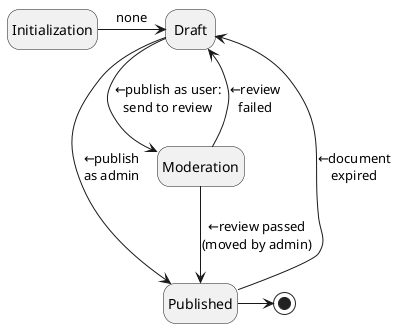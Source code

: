 @startuml
'https://plantuml.com/state-diagram

hide empty description

Initialization -r-> Draft : none
Draft --> Moderation : ←publish as user:\nsend to review
Draft --> Published : ←publish\nas admin
Moderation --> Published : ←review passed\n(moved by admin)
Moderation --> Draft : ←review\nfailed
Published -> [*]
Published --> Draft : ←document\nexpired

@enduml
